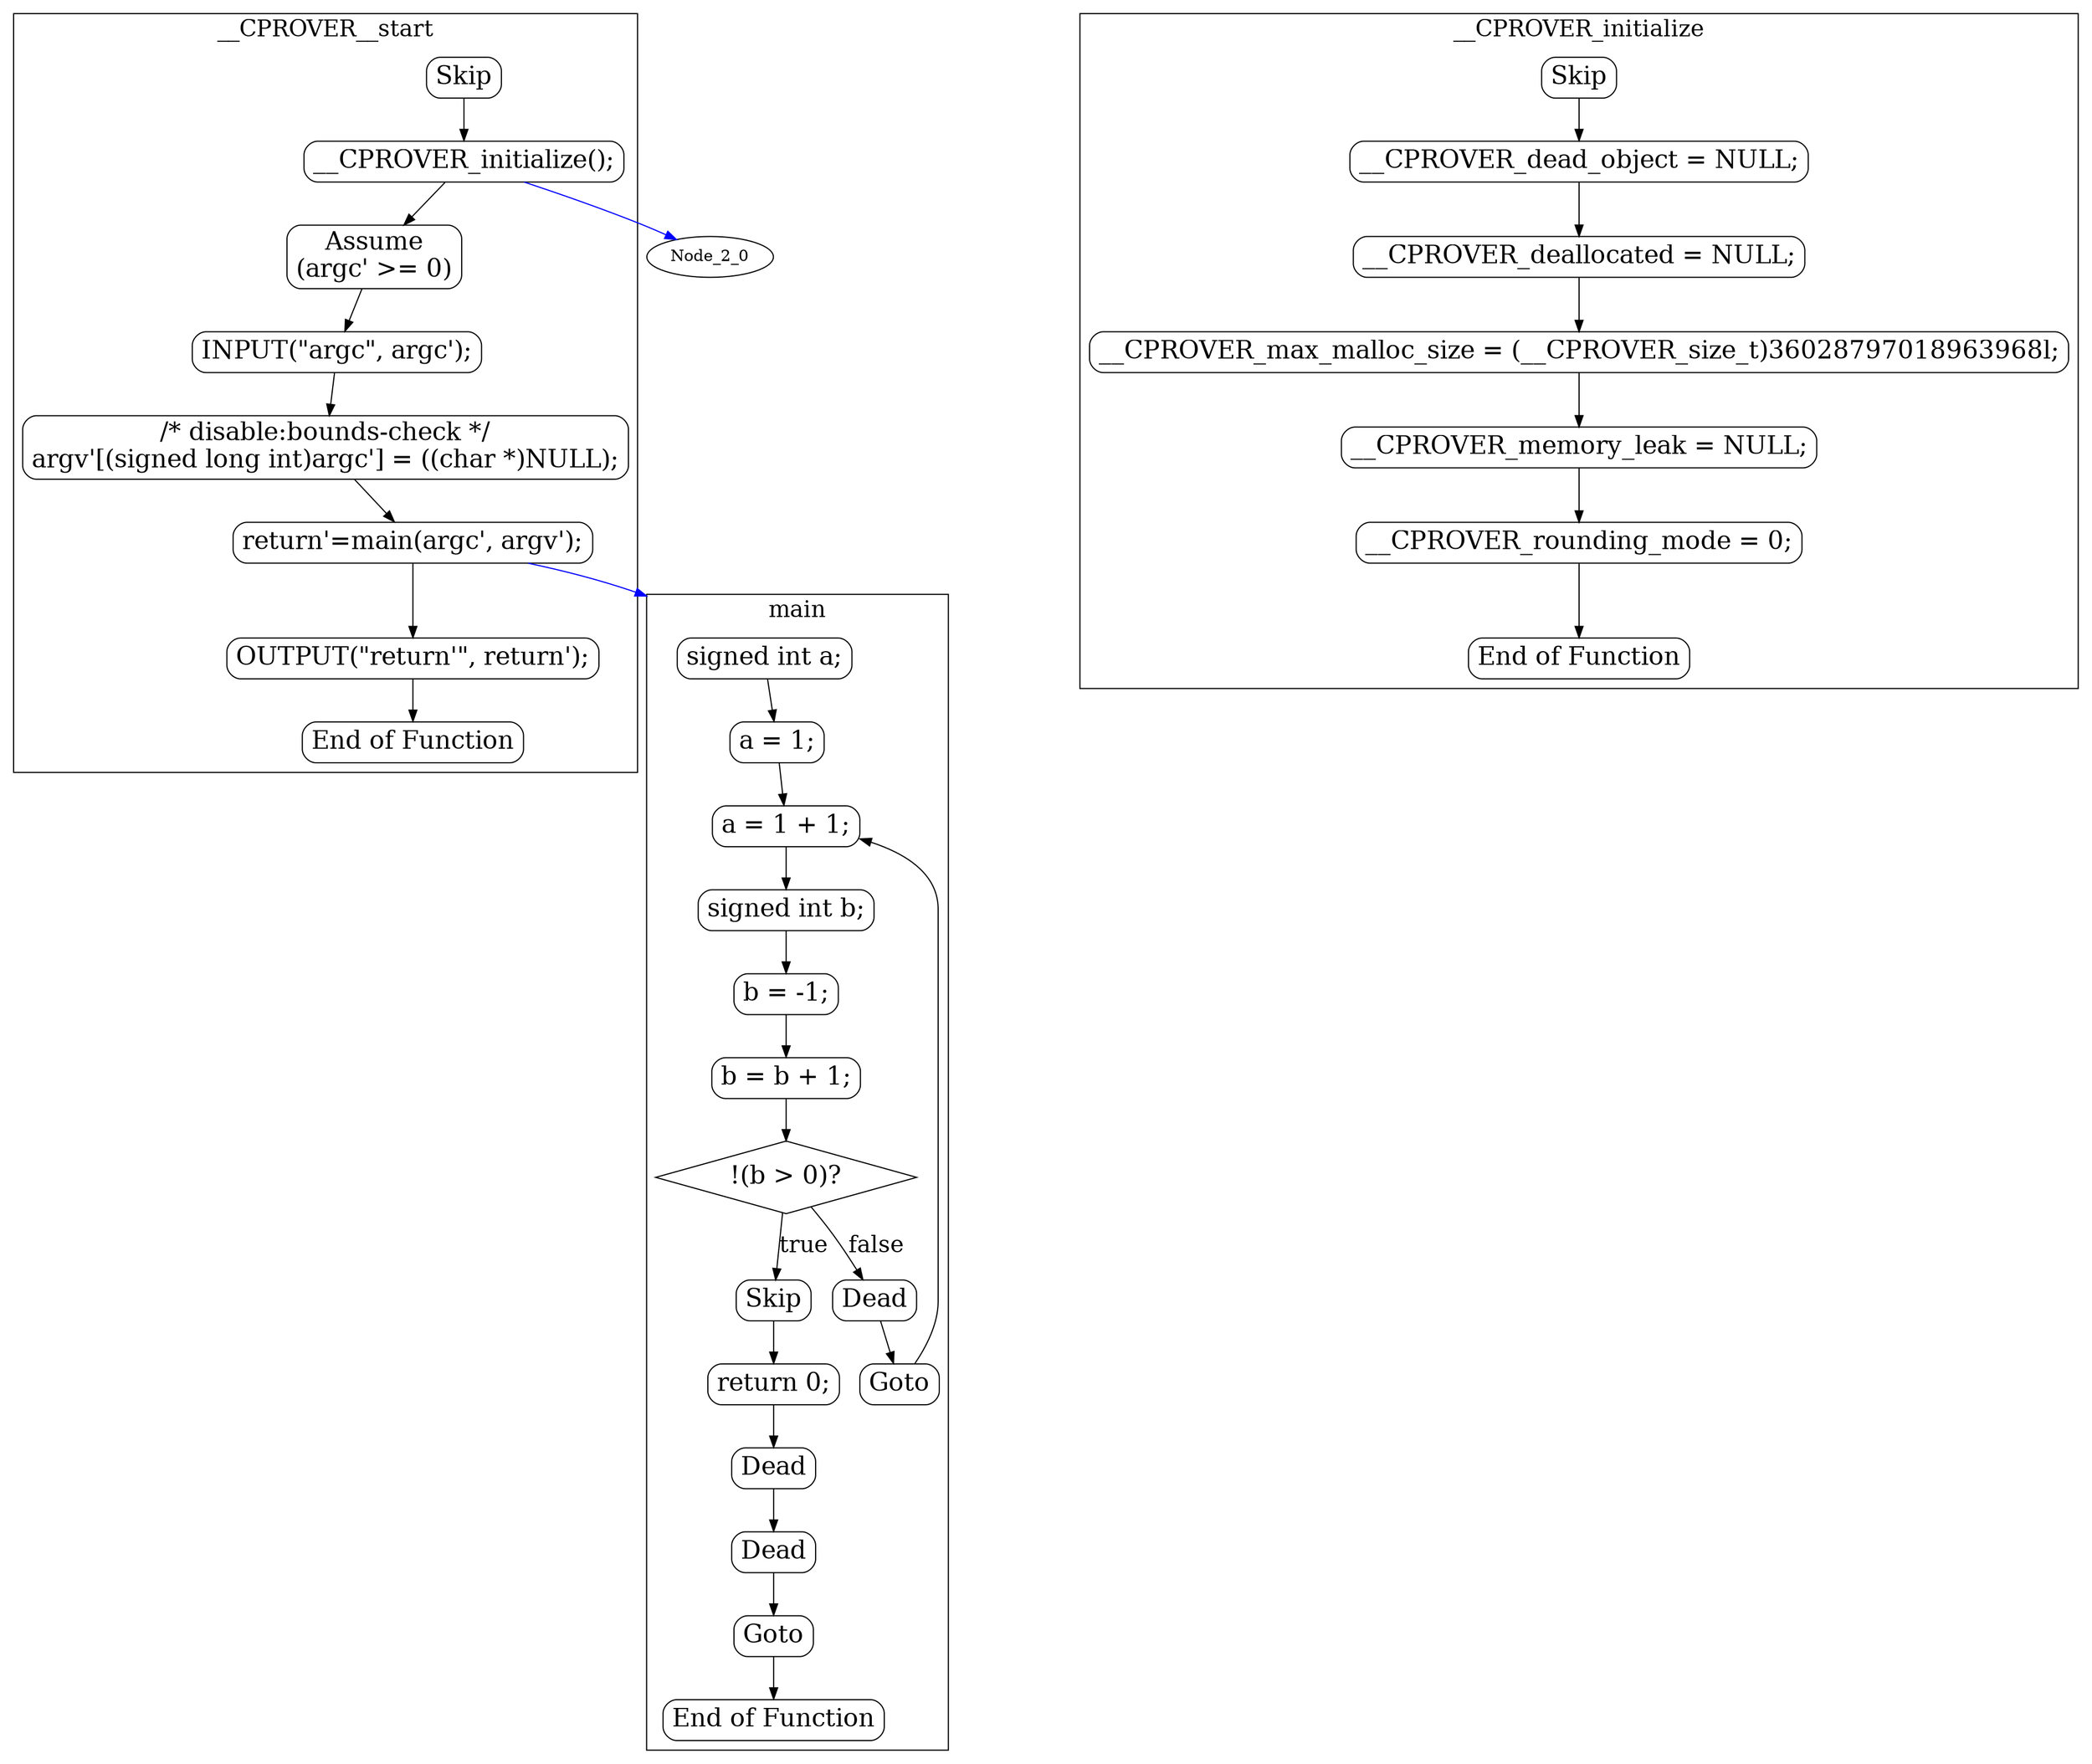 digraph G {
color=black;orientation=portrait;fontsize=20;compound=true;size="30,40";ratio=compress;
subgraph "cluster_main" {
label="main";
Node_0_0 [shape=Mrecord,fontsize=22,label="signed int a;"];
Node_0_0 -> Node_0_1 ;
Node_0_1 [shape=Mrecord,fontsize=22,label="a = 1;"];
Node_0_1 -> Node_0_2 ;
Node_0_2 [shape=Mrecord,fontsize=22,label="a = 1 + 1;"];
Node_0_2 -> Node_0_3 ;
Node_0_3 [shape=Mrecord,fontsize=22,label="signed int b;"];
Node_0_3 -> Node_0_4 ;
Node_0_4 [shape=Mrecord,fontsize=22,label="b = -1;"];
Node_0_4 -> Node_0_5 ;
Node_0_5 [shape=Mrecord,fontsize=22,label="b = b + 1;"];
Node_0_5 -> Node_0_6 ;
Node_0_6 [shape=diamond,fontsize=22,label="!(b \> 0)?"];
Node_0_6 -> Node_0_9 [fontsize=20,label="true"];
Node_0_6 -> Node_0_7 [fontsize=20,label="false"];
Node_0_9 [shape=Mrecord,fontsize=22,label="Skip"];
Node_0_9 -> Node_0_10 ;
Node_0_7 [shape=Mrecord,fontsize=22,label="Dead"];
Node_0_7 -> Node_0_8 ;
Node_0_10 [shape=Mrecord,fontsize=22,label="return 0;"];
Node_0_10 -> Node_0_11 ;
Node_0_8 [shape=Mrecord,fontsize=22,label="Goto"];
Node_0_8 -> Node_0_2 ;
Node_0_11 [shape=Mrecord,fontsize=22,label="Dead"];
Node_0_11 -> Node_0_12 ;
Node_0_12 [shape=Mrecord,fontsize=22,label="Dead"];
Node_0_12 -> Node_0_13 ;
Node_0_13 [shape=Mrecord,fontsize=22,label="Goto"];
Node_0_13 -> Node_0_14 ;
Node_0_14 [shape=Mrecord,fontsize=22,label="End of Function"];
}
subgraph "cluster___CPROVER__start" {
label="__CPROVER__start";
Node_1_15 [shape=Mrecord,fontsize=22,label="Skip"];
Node_1_15 -> Node_1_16 ;
Node_1_16 [shape=Mrecord,fontsize=22,label="__CPROVER_initialize();"];
Node_1_16 -> Node_1_17 ;
Node_1_17 [shape=Mrecord,fontsize=22,label="Assume\n(argc' \>= 0)"];
Node_1_17 -> Node_1_18 ;
Node_1_18 [shape=Mrecord,fontsize=22,label="INPUT(\"argc\", argc');"];
Node_1_18 -> Node_1_19 ;
Node_1_19 [shape=Mrecord,fontsize=22,label="/* disable:bounds-check */\nargv'[(signed long int)argc'] = ((char *)NULL);"];
Node_1_19 -> Node_1_20 ;
Node_1_20 [shape=Mrecord,fontsize=22,label="return'=main(argc', argv');"];
Node_1_20 -> Node_1_21 ;
Node_1_21 [shape=Mrecord,fontsize=22,label="OUTPUT(\"return'\", return');"];
Node_1_21 -> Node_1_22 ;
Node_1_22 [shape=Mrecord,fontsize=22,label="End of Function"];
}
subgraph "cluster___CPROVER_initialize" {
label="__CPROVER_initialize";
Node_2_23 [shape=Mrecord,fontsize=22,label="Skip"];
Node_2_23 -> Node_2_24 ;
Node_2_24 [shape=Mrecord,fontsize=22,label="__CPROVER_dead_object = NULL;"];
Node_2_24 -> Node_2_25 ;
Node_2_25 [shape=Mrecord,fontsize=22,label="__CPROVER_deallocated = NULL;"];
Node_2_25 -> Node_2_26 ;
Node_2_26 [shape=Mrecord,fontsize=22,label="__CPROVER_max_malloc_size = (__CPROVER_size_t)36028797018963968l;"];
Node_2_26 -> Node_2_27 ;
Node_2_27 [shape=Mrecord,fontsize=22,label="__CPROVER_memory_leak = NULL;"];
Node_2_27 -> Node_2_28 ;
Node_2_28 [shape=Mrecord,fontsize=22,label="__CPROVER_rounding_mode = 0;"];
Node_2_28 -> Node_2_29 ;
Node_2_29 [shape=Mrecord,fontsize=22,label="End of Function"];
}
Node_1_16 -> Node_2_0 [lhead="cluster___CPROVER_initialize",color=blue];
Node_1_20 -> Node_0_0 [lhead="cluster_main",color=blue];
}
